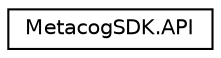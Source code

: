 digraph "Graphical Class Hierarchy"
{
  edge [fontname="Helvetica",fontsize="10",labelfontname="Helvetica",labelfontsize="10"];
  node [fontname="Helvetica",fontsize="10",shape=record];
  rankdir="LR";
  Node1 [label="MetacogSDK.API",height=0.2,width=0.4,color="black", fillcolor="white", style="filled",URL="$classMetacogSDK_1_1API.html",tooltip="Wrapper for network calls to the Metacog RESTFul API. "];
}

